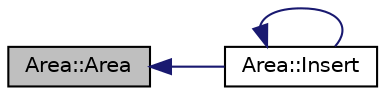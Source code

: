 digraph "Area::Area"
{
  edge [fontname="Helvetica",fontsize="10",labelfontname="Helvetica",labelfontsize="10"];
  node [fontname="Helvetica",fontsize="10",shape=record];
  rankdir="LR";
  Node1 [label="Area::Area",height=0.2,width=0.4,color="black", fillcolor="grey75", style="filled", fontcolor="black"];
  Node1 -> Node2 [dir="back",color="midnightblue",fontsize="10",style="solid",fontname="Helvetica"];
  Node2 [label="Area::Insert",height=0.2,width=0.4,color="black", fillcolor="white", style="filled",URL="$class_area.html#a8d2e0a56ceeea87b3ed19078e2290257"];
  Node2 -> Node2 [dir="back",color="midnightblue",fontsize="10",style="solid",fontname="Helvetica"];
}
